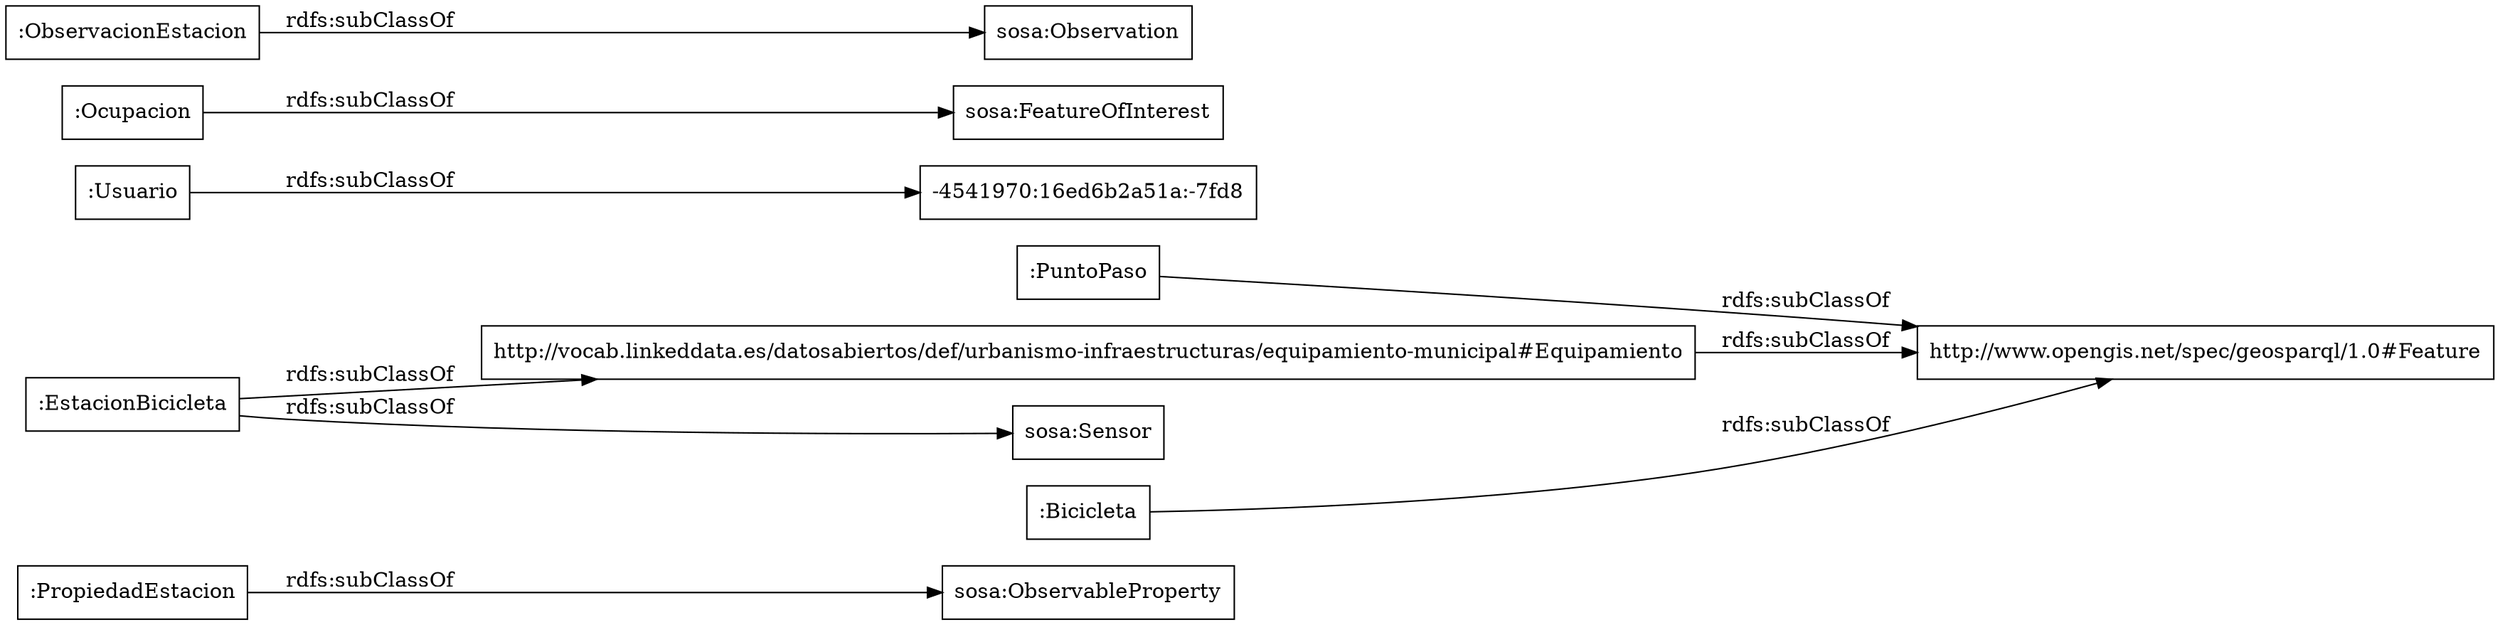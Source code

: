 digraph ar2dtool_diagram { 
rankdir=LR;
size="1000"
node [shape = rectangle, color="black"]; ":PropiedadEstacion" ":PuntoPaso" ":Usuario" ":Ocupacion" "-4541970:16ed6b2a51a:-7fd8" "http://vocab.linkeddata.es/datosabiertos/def/urbanismo-infraestructuras/equipamiento-municipal#Equipamiento" ":EstacionBicicleta" ":ObservacionEstacion" ":Bicicleta" "http://www.opengis.net/spec/geosparql/1.0#Feature" "sosa:ObservableProperty" "sosa:FeatureOfInterest" "sosa:Observation" "sosa:Sensor" ; /*classes style*/
	"http://vocab.linkeddata.es/datosabiertos/def/urbanismo-infraestructuras/equipamiento-municipal#Equipamiento" -> "http://www.opengis.net/spec/geosparql/1.0#Feature" [ label = "rdfs:subClassOf" ];
	":EstacionBicicleta" -> "http://vocab.linkeddata.es/datosabiertos/def/urbanismo-infraestructuras/equipamiento-municipal#Equipamiento" [ label = "rdfs:subClassOf" ];
	":EstacionBicicleta" -> "sosa:Sensor" [ label = "rdfs:subClassOf" ];
	":Usuario" -> "-4541970:16ed6b2a51a:-7fd8" [ label = "rdfs:subClassOf" ];
	":Bicicleta" -> "http://www.opengis.net/spec/geosparql/1.0#Feature" [ label = "rdfs:subClassOf" ];
	":PuntoPaso" -> "http://www.opengis.net/spec/geosparql/1.0#Feature" [ label = "rdfs:subClassOf" ];
	":Ocupacion" -> "sosa:FeatureOfInterest" [ label = "rdfs:subClassOf" ];
	":PropiedadEstacion" -> "sosa:ObservableProperty" [ label = "rdfs:subClassOf" ];
	":ObservacionEstacion" -> "sosa:Observation" [ label = "rdfs:subClassOf" ];

}

